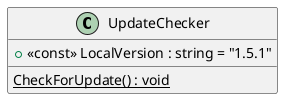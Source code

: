 @startuml
class UpdateChecker {
    + <<const>> LocalVersion : string = "1.5.1"
    {static} CheckForUpdate() : void
}
@enduml
